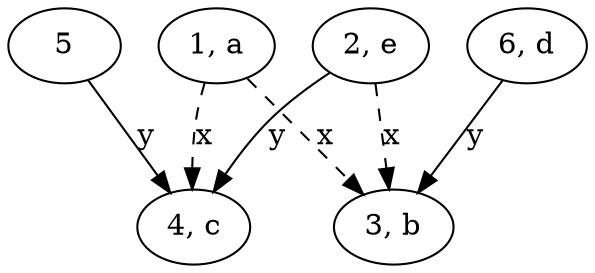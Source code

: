 digraph pattern {
    "1, a" -> "3, b" [label=x, style=dashed]
    "1, a" -> "4, c" [label=x, style=dashed]
    "2, e" -> "3, b" [label=x, style=dashed]
    5 -> "4, c" [label=y]
    "6, d" -> "3, b" [label=y]
    "2, e" -> "4, c" [label=y]
}
